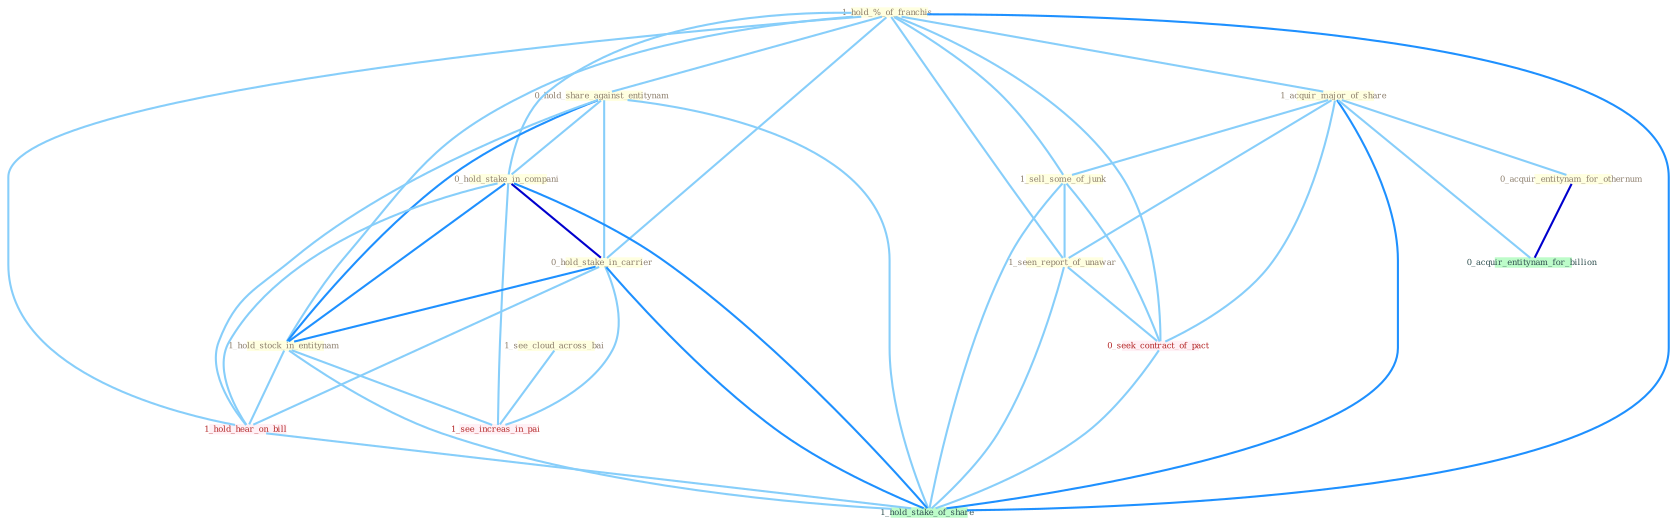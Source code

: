 Graph G{ 
    node
    [shape=polygon,style=filled,width=.5,height=.06,color="#BDFCC9",fixedsize=true,fontsize=4,
    fontcolor="#2f4f4f"];
    {node
    [color="#ffffe0", fontcolor="#8b7d6b"] "1_hold_%_of_franchis " "0_hold_share_against_entitynam " "0_hold_stake_in_compani " "0_hold_stake_in_carrier " "1_acquir_major_of_share " "1_hold_stock_in_entitynam " "0_acquir_entitynam_for_othernum " "1_sell_some_of_junk " "1_see_cloud_across_bai " "1_seen_report_of_unawar "}
{node [color="#fff0f5", fontcolor="#b22222"] "0_seek_contract_of_pact " "1_see_increas_in_pai " "1_hold_hear_on_bill "}
edge [color="#B0E2FF"];

	"1_hold_%_of_franchis " -- "0_hold_share_against_entitynam " [w="1", color="#87cefa" ];
	"1_hold_%_of_franchis " -- "0_hold_stake_in_compani " [w="1", color="#87cefa" ];
	"1_hold_%_of_franchis " -- "0_hold_stake_in_carrier " [w="1", color="#87cefa" ];
	"1_hold_%_of_franchis " -- "1_acquir_major_of_share " [w="1", color="#87cefa" ];
	"1_hold_%_of_franchis " -- "1_hold_stock_in_entitynam " [w="1", color="#87cefa" ];
	"1_hold_%_of_franchis " -- "1_sell_some_of_junk " [w="1", color="#87cefa" ];
	"1_hold_%_of_franchis " -- "1_seen_report_of_unawar " [w="1", color="#87cefa" ];
	"1_hold_%_of_franchis " -- "0_seek_contract_of_pact " [w="1", color="#87cefa" ];
	"1_hold_%_of_franchis " -- "1_hold_hear_on_bill " [w="1", color="#87cefa" ];
	"1_hold_%_of_franchis " -- "1_hold_stake_of_share " [w="2", color="#1e90ff" , len=0.8];
	"0_hold_share_against_entitynam " -- "0_hold_stake_in_compani " [w="1", color="#87cefa" ];
	"0_hold_share_against_entitynam " -- "0_hold_stake_in_carrier " [w="1", color="#87cefa" ];
	"0_hold_share_against_entitynam " -- "1_hold_stock_in_entitynam " [w="2", color="#1e90ff" , len=0.8];
	"0_hold_share_against_entitynam " -- "1_hold_hear_on_bill " [w="1", color="#87cefa" ];
	"0_hold_share_against_entitynam " -- "1_hold_stake_of_share " [w="1", color="#87cefa" ];
	"0_hold_stake_in_compani " -- "0_hold_stake_in_carrier " [w="3", color="#0000cd" , len=0.6];
	"0_hold_stake_in_compani " -- "1_hold_stock_in_entitynam " [w="2", color="#1e90ff" , len=0.8];
	"0_hold_stake_in_compani " -- "1_see_increas_in_pai " [w="1", color="#87cefa" ];
	"0_hold_stake_in_compani " -- "1_hold_hear_on_bill " [w="1", color="#87cefa" ];
	"0_hold_stake_in_compani " -- "1_hold_stake_of_share " [w="2", color="#1e90ff" , len=0.8];
	"0_hold_stake_in_carrier " -- "1_hold_stock_in_entitynam " [w="2", color="#1e90ff" , len=0.8];
	"0_hold_stake_in_carrier " -- "1_see_increas_in_pai " [w="1", color="#87cefa" ];
	"0_hold_stake_in_carrier " -- "1_hold_hear_on_bill " [w="1", color="#87cefa" ];
	"0_hold_stake_in_carrier " -- "1_hold_stake_of_share " [w="2", color="#1e90ff" , len=0.8];
	"1_acquir_major_of_share " -- "0_acquir_entitynam_for_othernum " [w="1", color="#87cefa" ];
	"1_acquir_major_of_share " -- "1_sell_some_of_junk " [w="1", color="#87cefa" ];
	"1_acquir_major_of_share " -- "1_seen_report_of_unawar " [w="1", color="#87cefa" ];
	"1_acquir_major_of_share " -- "0_seek_contract_of_pact " [w="1", color="#87cefa" ];
	"1_acquir_major_of_share " -- "0_acquir_entitynam_for_billion " [w="1", color="#87cefa" ];
	"1_acquir_major_of_share " -- "1_hold_stake_of_share " [w="2", color="#1e90ff" , len=0.8];
	"1_hold_stock_in_entitynam " -- "1_see_increas_in_pai " [w="1", color="#87cefa" ];
	"1_hold_stock_in_entitynam " -- "1_hold_hear_on_bill " [w="1", color="#87cefa" ];
	"1_hold_stock_in_entitynam " -- "1_hold_stake_of_share " [w="1", color="#87cefa" ];
	"0_acquir_entitynam_for_othernum " -- "0_acquir_entitynam_for_billion " [w="3", color="#0000cd" , len=0.6];
	"1_sell_some_of_junk " -- "1_seen_report_of_unawar " [w="1", color="#87cefa" ];
	"1_sell_some_of_junk " -- "0_seek_contract_of_pact " [w="1", color="#87cefa" ];
	"1_sell_some_of_junk " -- "1_hold_stake_of_share " [w="1", color="#87cefa" ];
	"1_see_cloud_across_bai " -- "1_see_increas_in_pai " [w="1", color="#87cefa" ];
	"1_seen_report_of_unawar " -- "0_seek_contract_of_pact " [w="1", color="#87cefa" ];
	"1_seen_report_of_unawar " -- "1_hold_stake_of_share " [w="1", color="#87cefa" ];
	"0_seek_contract_of_pact " -- "1_hold_stake_of_share " [w="1", color="#87cefa" ];
	"1_hold_hear_on_bill " -- "1_hold_stake_of_share " [w="1", color="#87cefa" ];
}